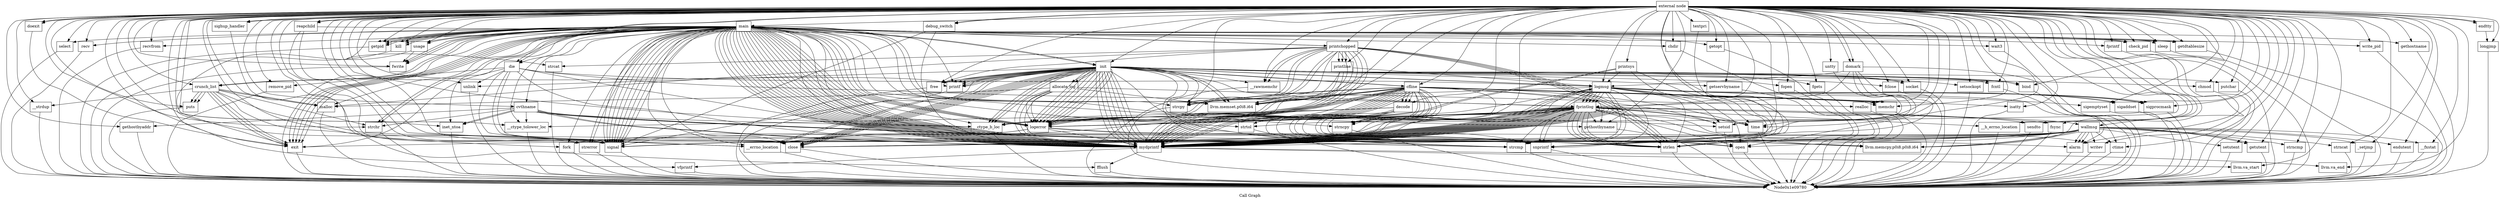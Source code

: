 digraph "Call Graph" {
	label="Call Graph";

	Node0x1e09750 [shape=record,label="{external node}"];
	Node0x1e09750 -> Node0x1e097b0;
	Node0x1e09750 -> Node0x1e09810;
	Node0x1e09750 -> Node0x1e09870;
	Node0x1e09750 -> Node0x1e09840;
	Node0x1e09750 -> Node0x1e098a0;
	Node0x1e09750 -> Node0x1d7d6b0;
	Node0x1e09750 -> Node0x1d7ac80;
	Node0x1e09750 -> Node0x1e3b410;
	Node0x1e09750 -> Node0x1e88a70;
	Node0x1e09750 -> Node0x1d99970;
	Node0x1e09750 -> Node0x1d83910;
	Node0x1e09750 -> Node0x1e0a140;
	Node0x1e09750 -> Node0x1e0a140;
	Node0x1e09750 -> Node0x1d83940;
	Node0x1e09750 -> Node0x1d7ad60;
	Node0x1e09750 -> Node0x1d7ae20;
	Node0x1e09750 -> Node0x1d7ae90;
	Node0x1e09750 -> Node0x1e09d50;
	Node0x1e09750 -> Node0x1d7b4b0;
	Node0x1e09750 -> Node0x1d7b520;
	Node0x1e09750 -> Node0x1d7b550;
	Node0x1e09750 -> Node0x1d7b070;
	Node0x1e09750 -> Node0x1d7c400;
	Node0x1e09750 -> Node0x1d7c470;
	Node0x1e09750 -> Node0x1d7c4e0;
	Node0x1e09750 -> Node0x1d86010;
	Node0x1e09750 -> Node0x1d86080;
	Node0x1e09750 -> Node0x1d850d0;
	Node0x1e09750 -> Node0x1d850d0;
	Node0x1e09750 -> Node0x1d7b9c0;
	Node0x1e09750 -> Node0x1d7ba30;
	Node0x1e09750 -> Node0x1d7baa0;
	Node0x1e09750 -> Node0x1d851b0;
	Node0x1e09750 -> Node0x1d85220;
	Node0x1e09750 -> Node0x1d7aab0;
	Node0x1e09750 -> Node0x1d7ab20;
	Node0x1e09750 -> Node0x1d7ab90;
	Node0x1e09750 -> Node0x1d7ac00;
	Node0x1e09750 -> Node0x1d7d010;
	Node0x1e09750 -> Node0x1d7d080;
	Node0x1e09750 -> Node0x1e099e0;
	Node0x1e09750 -> Node0x1d7d0f0;
	Node0x1e09750 -> Node0x1e09900;
	Node0x1e09750 -> Node0x1e09a50;
	Node0x1e09750 -> Node0x1d7af40;
	Node0x1e09750 -> Node0x1e0a4b0;
	Node0x1e09750 -> Node0x1e0b5c0;
	Node0x1e09750 -> Node0x1e0b630;
	Node0x1e09750 -> Node0x1e0b6a0;
	Node0x1e09750 -> Node0x1e0a2a0;
	Node0x1e09750 -> Node0x1e0ce20;
	Node0x1e09750 -> Node0x1e0cf30;
	Node0x1e09750 -> Node0x1e0cc10;
	Node0x1e09750 -> Node0x1e0cd10;
	Node0x1e09750 -> Node0x1e0cc80;
	Node0x1e09750 -> Node0x1e0ce90;
	Node0x1e09750 -> Node0x1e0cf00;
	Node0x1e09750 -> Node0x1e0cd80;
	Node0x1e09750 -> Node0x1e0a270;
	Node0x1e09750 -> Node0x1e0b760;
	Node0x1e09750 -> Node0x1e0cdf0;
	Node0x1e09750 -> Node0x1e0d660;
	Node0x1e09750 -> Node0x1e0d710;
	Node0x1e09750 -> Node0x1e0d780;
	Node0x1e09750 -> Node0x1e0d7f0;
	Node0x1e09750 -> Node0x1e0d860;
	Node0x1e09750 -> Node0x1e0dcf0;
	Node0x1e09750 -> Node0x1e0dcf0;
	Node0x1e09750 -> Node0x1e0dd60;
	Node0x1e09750 -> Node0x1e0d9c0;
	Node0x1e09750 -> Node0x1e0d9f0;
	Node0x1e09750 -> Node0x1e0de20;
	Node0x1e09750 -> Node0x1e0db30;
	Node0x1e09750 -> Node0x1e0dba0;
	Node0x1e09750 -> Node0x1e0dc80;
	Node0x1e09750 -> Node0x1e0c1e0;
	Node0x1e09750 -> Node0x1e0c1e0;
	Node0x1e09750 -> Node0x1e0c280;
	Node0x1e09750 -> Node0x1e0b7d0;
	Node0x1e09750 -> Node0x1e0c400;
	Node0x1e09750 -> Node0x1e0c400;
	Node0x1e09750 -> Node0x1e0c430;
	Node0x1e09750 -> Node0x1e0c430;
	Node0x1e09750 -> Node0x1e0a360;
	Node0x1e09750 -> Node0x1e0b980;
	Node0x1e09750 -> Node0x1d85140;
	Node0x1e09750 -> Node0x1e0f6d0;
	Node0x1e09750 -> Node0x1e0f810;
	Node0x1e09750 -> Node0x1e0f980;
	Node0x1e09750 -> Node0x1e0f9f0;
	Node0x1e09750 -> Node0x1e0fa30;
	Node0x1e09750 -> Node0x1e0fe20;
	Node0x1e09750 -> Node0x1e10860;
	Node0x1e09750 -> Node0x1e109b0;
	Node0x1e09750 -> Node0x1e109b0;
	Node0x1e09750 -> Node0x1e0fd60;
	Node0x1e09750 -> Node0x1e09ae0;
	Node0x1e09750 -> Node0x1d7d2e0;
	Node0x1e09750 -> Node0x1e09b10;
	Node0x1e09750 -> Node0x1e0a070;
	Node0x1e09750 -> Node0x1e0faa0;
	Node0x1e09750 -> Node0x1e0fbf0;
	Node0x1e09750 -> Node0x1e0fc60;
	Node0x1e09750 -> Node0x1e0fb10;
	Node0x1e09750 -> Node0x1e0fb80;
	Node0x1e09750 -> Node0x1e0dc10;
	Node0x1e09750 -> Node0x1d7dca0;
	Node0x1e09750 -> Node0x1e09930;
	Node0x1e09750 -> Node0x1e098d0;
	Node0x1e09750 -> Node0x1e0ffc0;
	Node0x1e09750 -> Node0x1e0fcd0;
	Node0x1d7ab20 [shape=record,label="{recv}"];
	Node0x1d7ab20 -> Node0x1e09780;
	Node0x1d7aab0 [shape=record,label="{llvm.memset.p0i8.i64}"];
	Node0x1d85220 [shape=record,label="{select}"];
	Node0x1d85220 -> Node0x1e09780;
	Node0x1d7ab90 [shape=record,label="{printchopped}"];
	Node0x1d7ab90 -> Node0x1dbb540;
	Node0x1d7ab90 -> Node0x1dbb540;
	Node0x1d7ab90 -> Node0x1d7b550;
	Node0x1d7ab90 -> Node0x1e0a4b0;
	Node0x1d7ab90 -> Node0x1e09900;
	Node0x1d7ab90 -> Node0x1e09900;
	Node0x1d7ab90 -> Node0x1d7baa0;
	Node0x1d7ab90 -> Node0x1e0b5c0;
	Node0x1d7ab90 -> Node0x1dbb540;
	Node0x1d7ab90 -> Node0x1dbb540;
	Node0x1d7ab90 -> Node0x1e0b630;
	Node0x1d7ab90 -> Node0x1e0b5c0;
	Node0x1d7ab90 -> Node0x1e09900;
	Node0x1d7ab90 -> Node0x1e0b6a0;
	Node0x1d7ab90 -> Node0x1e09900;
	Node0x1d7ab90 -> Node0x1d7ba30;
	Node0x1d7ab90 -> Node0x1d7baa0;
	Node0x1d7ab90 -> Node0x1d7b550;
	Node0x1d7ab90 -> Node0x1dbb540;
	Node0x1d7ab90 -> Node0x1d7aab0;
	Node0x1d7ab90 -> Node0x1e0b6a0;
	Node0x1d7ab90 -> Node0x1e0b5c0;
	Node0x1d7ac00 [shape=record,label="{strerror}"];
	Node0x1d7ac00 -> Node0x1e09780;
	Node0x1d7d010 [shape=record,label="{recvfrom}"];
	Node0x1d7d010 -> Node0x1e09780;
	Node0x1d7d080 [shape=record,label="{inet_ntoa}"];
	Node0x1d7d080 -> Node0x1e09780;
	Node0x1e099e0 [shape=record,label="{llvm.memcpy.p0i8.p0i8.i64}"];
	Node0x1d7d0f0 [shape=record,label="{cvthname}"];
	Node0x1d7d0f0 -> Node0x1dbb540;
	Node0x1d7d0f0 -> Node0x1e0b7d0;
	Node0x1d7d0f0 -> Node0x1d7d080;
	Node0x1d7d0f0 -> Node0x1dbb540;
	Node0x1d7d0f0 -> Node0x1d7d080;
	Node0x1d7d0f0 -> Node0x1d86010;
	Node0x1d7d0f0 -> Node0x1d86080;
	Node0x1d7d0f0 -> Node0x1d7c400;
	Node0x1d7d0f0 -> Node0x1e0b760;
	Node0x1d7d0f0 -> Node0x1e0b760;
	Node0x1d7d0f0 -> Node0x1e0b760;
	Node0x1e09900 [shape=record,label="{strlen}"];
	Node0x1e09900 -> Node0x1e09780;
	Node0x1e09a50 [shape=record,label="{__strdup}"];
	Node0x1e09a50 -> Node0x1e09780;
	Node0x1d7af40 [shape=record,label="{setsid}"];
	Node0x1d7af40 -> Node0x1e09780;
	Node0x1e0a4b0 [shape=record,label="{free}"];
	Node0x1e0a4b0 -> Node0x1e09780;
	Node0x1e0b5c0 [shape=record,label="{printline}"];
	Node0x1e0b5c0 -> Node0x1d86010;
	Node0x1e0b5c0 -> Node0x1d86010;
	Node0x1e0b5c0 -> Node0x1d7aab0;
	Node0x1e0b5c0 -> Node0x1e0a2a0;
	Node0x1e0b630 [shape=record,label="{strcat}"];
	Node0x1e0b630 -> Node0x1e09780;
	Node0x1e0b6a0 [shape=record,label="{__rawmemchr}"];
	Node0x1e0b6a0 -> Node0x1e09780;
	Node0x1e0a2a0 [shape=record,label="{logmsg}"];
	Node0x1e0a2a0 -> Node0x1d7c4e0;
	Node0x1e0a2a0 -> Node0x1dbb540;
	Node0x1e0a2a0 -> Node0x1e0cc10;
	Node0x1e0a2a0 -> Node0x1e0cd10;
	Node0x1e0a2a0 -> Node0x1e0cd10;
	Node0x1e0a2a0 -> Node0x1e0cc80;
	Node0x1e0a2a0 -> Node0x1e09900;
	Node0x1e0a2a0 -> Node0x1e0ce90;
	Node0x1e0a2a0 -> Node0x1e0cf00;
	Node0x1e0a2a0 -> Node0x1e0cd80;
	Node0x1e0a2a0 -> Node0x1d7af40;
	Node0x1e0a2a0 -> Node0x1e0a270;
	Node0x1e0a2a0 -> Node0x1d7ae90;
	Node0x1e0a2a0 -> Node0x1e0cc80;
	Node0x1e0a2a0 -> Node0x1e0b760;
	Node0x1e0a2a0 -> Node0x1e0b760;
	Node0x1e0a2a0 -> Node0x1e0cdf0;
	Node0x1e0a2a0 -> Node0x1dbb540;
	Node0x1e0a2a0 -> Node0x1e0a270;
	Node0x1e0a2a0 -> Node0x1e0a270;
	Node0x1e0a2a0 -> Node0x1e0cdf0;
	Node0x1e0a2a0 -> Node0x1e0cdf0;
	Node0x1e0a2a0 -> Node0x1d7b550;
	Node0x1e0a2a0 -> Node0x1e0a270;
	Node0x1e0a2a0 -> Node0x1e0a270;
	Node0x1e0a2a0 -> Node0x1e0cc80;
	Node0x1e0ce20 [shape=record,label="{printsys}"];
	Node0x1e0ce20 -> Node0x1d7c4e0;
	Node0x1e0ce20 -> Node0x1e09900;
	Node0x1e0ce20 -> Node0x1d86010;
	Node0x1e0ce20 -> Node0x1d86010;
	Node0x1e0ce20 -> Node0x1e0a2a0;
	Node0x1e0cf30 [shape=record,label="{textpri}"];
	Node0x1e0cf30 -> Node0x1d7c4e0;
	Node0x1e0cc10 [shape=record,label="{sigemptyset}"];
	Node0x1e0cc10 -> Node0x1e09780;
	Node0x1e0cd10 [shape=record,label="{sigaddset}"];
	Node0x1e0cd10 -> Node0x1e09780;
	Node0x1e0cc80 [shape=record,label="{sigprocmask}"];
	Node0x1e0cc80 -> Node0x1e09780;
	Node0x1e0ce90 [shape=record,label="{time}"];
	Node0x1e0ce90 -> Node0x1e09780;
	Node0x1e0cf00 [shape=record,label="{ctime}"];
	Node0x1e0cf00 -> Node0x1e09780;
	Node0x1e0cd80 [shape=record,label="{open}"];
	Node0x1e0cd80 -> Node0x1e09780;
	Node0x1e0a270 [shape=record,label="{fprintlog}"];
	Node0x1e0a270 -> Node0x1dbb540;
	Node0x1e0a270 -> Node0x1e09900;
	Node0x1e0a270 -> Node0x1e09900;
	Node0x1e0a270 -> Node0x1d7c4e0;
	Node0x1e0a270 -> Node0x1e09900;
	Node0x1e0a270 -> Node0x1dbb540;
	Node0x1e0a270 -> Node0x1dbb540;
	Node0x1e0a270 -> Node0x1e0ce90;
	Node0x1e0a270 -> Node0x1dbb540;
	Node0x1e0a270 -> Node0x1dbb540;
	Node0x1e0a270 -> Node0x1dbb540;
	Node0x1e0a270 -> Node0x1dbb540;
	Node0x1e0a270 -> Node0x1e0ce90;
	Node0x1e0a270 -> Node0x1dbb540;
	Node0x1e0a270 -> Node0x1d7c470;
	Node0x1e0a270 -> Node0x1e0d660;
	Node0x1e0a270 -> Node0x1dbb540;
	Node0x1e0a270 -> Node0x1dbb540;
	Node0x1e0a270 -> Node0x1dbb540;
	Node0x1e0a270 -> Node0x1dbb540;
	Node0x1e0a270 -> Node0x1dbb540;
	Node0x1e0a270 -> Node0x1e099e0;
	Node0x1e0a270 -> Node0x1dbb540;
	Node0x1e0a270 -> Node0x1dbb540;
	Node0x1e0a270 -> Node0x1e09900;
	Node0x1e0a270 -> Node0x1e0b760;
	Node0x1e0a270 -> Node0x1dbb540;
	Node0x1e0a270 -> Node0x1d7c4e0;
	Node0x1e0a270 -> Node0x1e09900;
	Node0x1e0a270 -> Node0x1e0d710;
	Node0x1e0a270 -> Node0x1d851b0;
	Node0x1e0a270 -> Node0x1d7ac00;
	Node0x1e0a270 -> Node0x1dbb540;
	Node0x1e0a270 -> Node0x1d7baa0;
	Node0x1e0a270 -> Node0x1dbb540;
	Node0x1e0a270 -> Node0x1dbb540;
	Node0x1e0a270 -> Node0x1e0d780;
	Node0x1e0a270 -> Node0x1d851b0;
	Node0x1e0a270 -> Node0x1d7ae90;
	Node0x1e0a270 -> Node0x1e0cd80;
	Node0x1e0a270 -> Node0x1d7baa0;
	Node0x1e0a270 -> Node0x1d7af40;
	Node0x1e0a270 -> Node0x1d7baa0;
	Node0x1e0a270 -> Node0x1e0d7f0;
	Node0x1e0a270 -> Node0x1dbb540;
	Node0x1e0a270 -> Node0x1e0d860;
	Node0x1e0b760 [shape=record,label="{strcmp}"];
	Node0x1e0b760 -> Node0x1e09780;
	Node0x1e0cdf0 [shape=record,label="{strncpy}"];
	Node0x1e0cdf0 -> Node0x1e09780;
	Node0x1e0d660 [shape=record,label="{__h_errno_location}"];
	Node0x1e0d660 -> Node0x1e09780;
	Node0x1e0d710 [shape=record,label="{sendto}"];
	Node0x1e0d710 -> Node0x1e09780;
	Node0x1e0d780 [shape=record,label="{writev}"];
	Node0x1e0d780 -> Node0x1e09780;
	Node0x1e0d7f0 [shape=record,label="{fsync}"];
	Node0x1e0d7f0 -> Node0x1e09780;
	Node0x1e0d860 [shape=record,label="{wallmsg}"];
	Node0x1e0d860 -> Node0x1e0d9c0;
	Node0x1e0d860 -> Node0x1d83940;
	Node0x1e0d860 -> Node0x1d83910;
	Node0x1e0d860 -> Node0x1d7b9c0;
	Node0x1e0d860 -> Node0x1e0cf00;
	Node0x1e0d860 -> Node0x1d7c4e0;
	Node0x1e0d860 -> Node0x1e09900;
	Node0x1e0d860 -> Node0x1e0d9f0;
	Node0x1e0d860 -> Node0x1e099e0;
	Node0x1e0d860 -> Node0x1e0b760;
	Node0x1e0d860 -> Node0x1e0de20;
	Node0x1e0d860 -> Node0x1e099e0;
	Node0x1e0d860 -> Node0x1e0db30;
	Node0x1e0d860 -> Node0x1e0dba0;
	Node0x1e0d860 -> Node0x1d83910;
	Node0x1e0d860 -> Node0x1d7b9c0;
	Node0x1e0d860 -> Node0x1e0cd80;
	Node0x1e0d860 -> Node0x1e0dc10;
	Node0x1e0d860 -> Node0x1e0d780;
	Node0x1e0d860 -> Node0x1d7ae90;
	Node0x1e0d860 -> Node0x1d7b9c0;
	Node0x1e0d860 -> Node0x1e0d9f0;
	Node0x1e0d860 -> Node0x1e3b410;
	Node0x1e0d860 -> Node0x1e0dc80;
	Node0x1e0dcf0 [shape=record,label="{endtty}"];
	Node0x1e0dcf0 -> Node0x1e0dd60;
	Node0x1e097b0 [shape=record,label="{main}"];
	Node0x1e097b0 -> Node0x1e09810;
	Node0x1e097b0 -> Node0x1e09870;
	Node0x1e097b0 -> Node0x1e09840;
	Node0x1e097b0 -> Node0x1e098a0;
	Node0x1e097b0 -> Node0x1e098d0;
	Node0x1e097b0 -> Node0x1d7d6b0;
	Node0x1e097b0 -> Node0x1d7dca0;
	Node0x1e097b0 -> Node0x1e098d0;
	Node0x1e097b0 -> Node0x1d7d6b0;
	Node0x1e097b0 -> Node0x1d7ac80;
	Node0x1e097b0 -> Node0x1e3b410;
	Node0x1e097b0 -> Node0x1e88a70;
	Node0x1e097b0 -> Node0x1e88a70;
	Node0x1e097b0 -> Node0x1dbb540;
	Node0x1e097b0 -> Node0x1d99970;
	Node0x1e097b0 -> Node0x1d83910;
	Node0x1e097b0 -> Node0x1d83940;
	Node0x1e097b0 -> Node0x1d7ad60;
	Node0x1e097b0 -> Node0x1e3b410;
	Node0x1e097b0 -> Node0x1d83910;
	Node0x1e097b0 -> Node0x1d7ae20;
	Node0x1e097b0 -> Node0x1d7ae90;
	Node0x1e097b0 -> Node0x1d7af40;
	Node0x1e097b0 -> Node0x1e098d0;
	Node0x1e097b0 -> Node0x1e3b410;
	Node0x1e097b0 -> Node0x1dbb540;
	Node0x1e097b0 -> Node0x1d99970;
	Node0x1e097b0 -> Node0x1d7b4b0;
	Node0x1e097b0 -> Node0x1dbb540;
	Node0x1e097b0 -> Node0x1e09810;
	Node0x1e097b0 -> Node0x1d7b520;
	Node0x1e097b0 -> Node0x1e3b410;
	Node0x1e097b0 -> Node0x1dbb540;
	Node0x1e097b0 -> Node0x1e09810;
	Node0x1e097b0 -> Node0x1d7b520;
	Node0x1e097b0 -> Node0x1e3b410;
	Node0x1e097b0 -> Node0x1d7b550;
	Node0x1e097b0 -> Node0x1d7b070;
	Node0x1e097b0 -> Node0x1d7c400;
	Node0x1e097b0 -> Node0x1d7c470;
	Node0x1e097b0 -> Node0x1d7c4e0;
	Node0x1e097b0 -> Node0x1d7c400;
	Node0x1e097b0 -> Node0x1d86010;
	Node0x1e097b0 -> Node0x1d86080;
	Node0x1e097b0 -> Node0x1d83910;
	Node0x1e097b0 -> Node0x1d83910;
	Node0x1e097b0 -> Node0x1d83910;
	Node0x1e097b0 -> Node0x1d83910;
	Node0x1e097b0 -> Node0x1d83910;
	Node0x1e097b0 -> Node0x1d83910;
	Node0x1e097b0 -> Node0x1d83910;
	Node0x1e097b0 -> Node0x1d7b9c0;
	Node0x1e097b0 -> Node0x1d7ae20;
	Node0x1e097b0 -> Node0x1dbb540;
	Node0x1e097b0 -> Node0x1d7ba30;
	Node0x1e097b0 -> Node0x1d7baa0;
	Node0x1e097b0 -> Node0x1e09810;
	Node0x1e097b0 -> Node0x1d7b520;
	Node0x1e097b0 -> Node0x1d850d0;
	Node0x1e097b0 -> Node0x1dbb540;
	Node0x1e097b0 -> Node0x1d85140;
	Node0x1e097b0 -> Node0x1dbb540;
	Node0x1e097b0 -> Node0x1e09810;
	Node0x1e097b0 -> Node0x1d7b520;
	Node0x1e097b0 -> Node0x1d851b0;
	Node0x1e097b0 -> Node0x1e09780;
	Node0x1e097b0 -> Node0x1dbb540;
	Node0x1e097b0 -> Node0x1dbb540;
	Node0x1e097b0 -> Node0x1dbb540;
	Node0x1e097b0 -> Node0x1dbb540;
	Node0x1e097b0 -> Node0x1d85220;
	Node0x1e097b0 -> Node0x1dbb540;
	Node0x1e097b0 -> Node0x1d85140;
	Node0x1e097b0 -> Node0x1dbb540;
	Node0x1e097b0 -> Node0x1d7baa0;
	Node0x1e097b0 -> Node0x1dbb540;
	Node0x1e097b0 -> Node0x1dbb540;
	Node0x1e097b0 -> Node0x1dbb540;
	Node0x1e097b0 -> Node0x1dbb540;
	Node0x1e097b0 -> Node0x1d7aab0;
	Node0x1e097b0 -> Node0x1d7ab20;
	Node0x1e097b0 -> Node0x1dbb540;
	Node0x1e097b0 -> Node0x1d7ab90;
	Node0x1e097b0 -> Node0x1d7ac00;
	Node0x1e097b0 -> Node0x1dbb540;
	Node0x1e097b0 -> Node0x1d7baa0;
	Node0x1e097b0 -> Node0x1d7aab0;
	Node0x1e097b0 -> Node0x1d7d010;
	Node0x1e097b0 -> Node0x1d7d080;
	Node0x1e097b0 -> Node0x1dbb540;
	Node0x1e097b0 -> Node0x1d7d0f0;
	Node0x1e097b0 -> Node0x1d7ab90;
	Node0x1e097b0 -> Node0x1d7ac00;
	Node0x1e097b0 -> Node0x1dbb540;
	Node0x1e097b0 -> Node0x1d7baa0;
	Node0x1e097b0 -> Node0x1d7ad60;
	Node0x1e09810 [shape=record,label="{getpid}"];
	Node0x1e09810 -> Node0x1e09780;
	Node0x1e09870 [shape=record,label="{chdir}"];
	Node0x1e09870 -> Node0x1e09780;
	Node0x1e09840 [shape=record,label="{getopt}"];
	Node0x1e09840 -> Node0x1e09780;
	Node0x1e098a0 [shape=record,label="{fprintf}"];
	Node0x1e098a0 -> Node0x1e09780;
	Node0x1d7d6b0 [shape=record,label="{crunch_list}"];
	Node0x1d7d6b0 -> Node0x1e09900;
	Node0x1d7d6b0 -> Node0x1d7ba30;
	Node0x1d7d6b0 -> Node0x1e09930;
	Node0x1d7d6b0 -> Node0x1e3b410;
	Node0x1d7d6b0 -> Node0x1d7c400;
	Node0x1d7d6b0 -> Node0x1d7ba30;
	Node0x1d7d6b0 -> Node0x1e09930;
	Node0x1d7d6b0 -> Node0x1e3b410;
	Node0x1d7d6b0 -> Node0x1e099e0;
	Node0x1d7d6b0 -> Node0x1e09a50;
	Node0x1d7d6b0 -> Node0x1e09930;
	Node0x1d7d6b0 -> Node0x1e3b410;
	Node0x1d7ac80 [shape=record,label="{printf}"];
	Node0x1d7ac80 -> Node0x1e09780;
	Node0x1e3b410 [shape=record,label="{exit}"];
	Node0x1e3b410 -> Node0x1e09780;
	Node0x1e88a70 [shape=record,label="{usage}"];
	Node0x1e88a70 -> Node0x1e098d0;
	Node0x1e88a70 -> Node0x1e3b410;
	Node0x1dbb540 [shape=record,label="{mydprintf}"];
	Node0x1dbb540 -> Node0x1e09ae0;
	Node0x1dbb540 -> Node0x1d7d2e0;
	Node0x1dbb540 -> Node0x1e09b10;
	Node0x1dbb540 -> Node0x1e0a070;
	Node0x1d99970 [shape=record,label="{check_pid}"];
	Node0x1d99970 -> Node0x1e09780;
	Node0x1d83910 [shape=record,label="{signal}"];
	Node0x1d83910 -> Node0x1e09780;
	Node0x1e0a140 [shape=record,label="{doexit}"];
	Node0x1e0a140 -> Node0x1e3b410;
	Node0x1d83940 [shape=record,label="{fork}"];
	Node0x1d83940 -> Node0x1e09780;
	Node0x1d7ad60 [shape=record,label="{sleep}"];
	Node0x1d7ad60 -> Node0x1e09780;
	Node0x1d7ae20 [shape=record,label="{getdtablesize}"];
	Node0x1d7ae20 -> Node0x1e09780;
	Node0x1d7ae90 [shape=record,label="{close}"];
	Node0x1d7ae90 -> Node0x1e09780;
	Node0x1e09d50 [shape=record,label="{untty}"];
	Node0x1e09d50 -> Node0x1d7af40;
	Node0x1d7b4b0 [shape=record,label="{write_pid}"];
	Node0x1d7b4b0 -> Node0x1e09780;
	Node0x1d7b520 [shape=record,label="{kill}"];
	Node0x1d7b520 -> Node0x1e09780;
	Node0x1d7b550 [shape=record,label="{strcpy}"];
	Node0x1d7b550 -> Node0x1e09780;
	Node0x1d7b070 [shape=record,label="{gethostname}"];
	Node0x1d7b070 -> Node0x1e09780;
	Node0x1d7c400 [shape=record,label="{strchr}"];
	Node0x1d7c400 -> Node0x1e09780;
	Node0x1d7c470 [shape=record,label="{gethostbyname}"];
	Node0x1d7c470 -> Node0x1e09780;
	Node0x1d7c4e0 [shape=record,label="{snprintf}"];
	Node0x1d7c4e0 -> Node0x1e09780;
	Node0x1d86010 [shape=record,label="{__ctype_b_loc}"];
	Node0x1d86010 -> Node0x1e09780;
	Node0x1d86080 [shape=record,label="{__ctype_tolower_loc}"];
	Node0x1d86080 -> Node0x1e09780;
	Node0x1d850d0 [shape=record,label="{die}"];
	Node0x1d850d0 -> Node0x1e0a270;
	Node0x1d850d0 -> Node0x1dbb540;
	Node0x1d850d0 -> Node0x1d7c4e0;
	Node0x1d850d0 -> Node0x1d851b0;
	Node0x1d850d0 -> Node0x1e0a2a0;
	Node0x1d850d0 -> Node0x1d7ae90;
	Node0x1d850d0 -> Node0x1d7ae90;
	Node0x1d850d0 -> Node0x1e0a360;
	Node0x1d850d0 -> Node0x1e0b980;
	Node0x1d850d0 -> Node0x1e3b410;
	Node0x1d7b9c0 [shape=record,label="{alarm}"];
	Node0x1d7b9c0 -> Node0x1e09780;
	Node0x1d7ba30 [shape=record,label="{malloc}"];
	Node0x1d7ba30 -> Node0x1e09780;
	Node0x1d7baa0 [shape=record,label="{logerror}"];
	Node0x1d7baa0 -> Node0x1dbb540;
	Node0x1d7baa0 -> Node0x1d851b0;
	Node0x1d7baa0 -> Node0x1d7c4e0;
	Node0x1d7baa0 -> Node0x1d7ac00;
	Node0x1d7baa0 -> Node0x1d7c4e0;
	Node0x1d7baa0 -> Node0x1e0a2a0;
	Node0x1d851b0 [shape=record,label="{__errno_location}"];
	Node0x1d851b0 -> Node0x1e09780;
	Node0x1e0dd60 [shape=record,label="{longjmp}"];
	Node0x1e0dd60 -> Node0x1e09780;
	Node0x1e0d9c0 [shape=record,label="{setutent}"];
	Node0x1e0d9c0 -> Node0x1e09780;
	Node0x1e0d9f0 [shape=record,label="{getutent}"];
	Node0x1e0d9f0 -> Node0x1e09780;
	Node0x1e0de20 [shape=record,label="{strncmp}"];
	Node0x1e0de20 -> Node0x1e09780;
	Node0x1e0db30 [shape=record,label="{strncat}"];
	Node0x1e0db30 -> Node0x1e09780;
	Node0x1e0dba0 [shape=record,label="{_setjmp}"];
	Node0x1e0dba0 -> Node0x1e09780;
	Node0x1e0dc80 [shape=record,label="{endutent}"];
	Node0x1e0dc80 -> Node0x1e09780;
	Node0x1e0c1e0 [shape=record,label="{reapchild}"];
	Node0x1e0c1e0 -> Node0x1d851b0;
	Node0x1e0c1e0 -> Node0x1e0c280;
	Node0x1e0c1e0 -> Node0x1d83910;
	Node0x1e0c280 [shape=record,label="{wait3}"];
	Node0x1e0c280 -> Node0x1e09780;
	Node0x1e0b7d0 [shape=record,label="{gethostbyaddr}"];
	Node0x1e0b7d0 -> Node0x1e09780;
	Node0x1e0c400 [shape=record,label="{domark}"];
	Node0x1e0c400 -> Node0x1e0ce90;
	Node0x1e0c400 -> Node0x1e0a2a0;
	Node0x1e0c400 -> Node0x1dbb540;
	Node0x1e0c400 -> Node0x1e0a270;
	Node0x1e0c400 -> Node0x1d83910;
	Node0x1e0c400 -> Node0x1d7b9c0;
	Node0x1e0c430 [shape=record,label="{debug_switch}"];
	Node0x1e0c430 -> Node0x1dbb540;
	Node0x1e0c430 -> Node0x1d83910;
	Node0x1e0a360 [shape=record,label="{unlink}"];
	Node0x1e0a360 -> Node0x1e09780;
	Node0x1e0b980 [shape=record,label="{remove_pid}"];
	Node0x1e0b980 -> Node0x1e09780;
	Node0x1d85140 [shape=record,label="{init}"];
	Node0x1d85140 -> Node0x1e0f6d0;
	Node0x1d85140 -> Node0x1d851b0;
	Node0x1d85140 -> Node0x1d7baa0;
	Node0x1d85140 -> Node0x1d7baa0;
	Node0x1d85140 -> Node0x1d7baa0;
	Node0x1d85140 -> Node0x1dbb540;
	Node0x1d85140 -> Node0x1dbb540;
	Node0x1d85140 -> Node0x1e0a270;
	Node0x1d85140 -> Node0x1d7ae90;
	Node0x1d85140 -> Node0x1e0a4b0;
	Node0x1d85140 -> Node0x1e0f810;
	Node0x1d85140 -> Node0x1dbb540;
	Node0x1d85140 -> Node0x1e0f910;
	Node0x1d85140 -> Node0x1e0f980;
	Node0x1d85140 -> Node0x1e0f9f0;
	Node0x1d85140 -> Node0x1d86010;
	Node0x1d85140 -> Node0x1d86010;
	Node0x1d85140 -> Node0x1d7b550;
	Node0x1d85140 -> Node0x1e0b6a0;
	Node0x1d85140 -> Node0x1d86010;
	Node0x1d85140 -> Node0x1e0f910;
	Node0x1d85140 -> Node0x1e0f980;
	Node0x1d85140 -> Node0x1e0fa30;
	Node0x1d85140 -> Node0x1e0a360;
	Node0x1d85140 -> Node0x1d7aab0;
	Node0x1d85140 -> Node0x1e0cdf0;
	Node0x1d85140 -> Node0x1e0faa0;
	Node0x1d85140 -> Node0x1e09900;
	Node0x1d85140 -> Node0x1e0fb10;
	Node0x1d85140 -> Node0x1e0fb80;
	Node0x1d85140 -> Node0x1d7c4e0;
	Node0x1d85140 -> Node0x1d7baa0;
	Node0x1d85140 -> Node0x1d851b0;
	Node0x1d85140 -> Node0x1dbb540;
	Node0x1d85140 -> Node0x1d7ae90;
	Node0x1d85140 -> Node0x1dbb540;
	Node0x1d85140 -> Node0x1e0faa0;
	Node0x1d85140 -> Node0x1d7baa0;
	Node0x1d85140 -> Node0x1d7aab0;
	Node0x1d85140 -> Node0x1e0fbf0;
	Node0x1d85140 -> Node0x1d7baa0;
	Node0x1d85140 -> Node0x1d7ae90;
	Node0x1d85140 -> Node0x1e0fc60;
	Node0x1d85140 -> Node0x1e0fc60;
	Node0x1d85140 -> Node0x1d7baa0;
	Node0x1d85140 -> Node0x1d7ae90;
	Node0x1d85140 -> Node0x1e0fb10;
	Node0x1d85140 -> Node0x1d7baa0;
	Node0x1d85140 -> Node0x1d7ae90;
	Node0x1d85140 -> Node0x1dbb540;
	Node0x1d85140 -> Node0x1d7ae90;
	Node0x1d85140 -> Node0x1d7ac80;
	Node0x1d85140 -> Node0x1d7ac80;
	Node0x1d85140 -> Node0x1d7ac80;
	Node0x1d85140 -> Node0x1d7ac80;
	Node0x1d85140 -> Node0x1d7ac80;
	Node0x1d85140 -> Node0x1d7ac80;
	Node0x1d85140 -> Node0x1d7ac80;
	Node0x1d85140 -> Node0x1d7ac80;
	Node0x1d85140 -> Node0x1e0fcd0;
	Node0x1d85140 -> Node0x1e0a2a0;
	Node0x1d85140 -> Node0x1e0a2a0;
	Node0x1d85140 -> Node0x1d83910;
	Node0x1d85140 -> Node0x1dbb540;
	Node0x1e0f6d0 [shape=record,label="{getservbyname}"];
	Node0x1e0f6d0 -> Node0x1e09780;
	Node0x1e0f810 [shape=record,label="{fopen}"];
	Node0x1e0f810 -> Node0x1e09780;
	Node0x1e0f910 [shape=record,label="{allocate_log}"];
	Node0x1e0f910 -> Node0x1dbb540;
	Node0x1e0f910 -> Node0x1d7ba30;
	Node0x1e0f910 -> Node0x1dbb540;
	Node0x1e0f910 -> Node0x1d7baa0;
	Node0x1e0f910 -> Node0x1e0fd60;
	Node0x1e0f910 -> Node0x1dbb540;
	Node0x1e0f910 -> Node0x1d7baa0;
	Node0x1e0f910 -> Node0x1d7aab0;
	Node0x1e0f980 [shape=record,label="{cfline}"];
	Node0x1e0f980 -> Node0x1dbb540;
	Node0x1e0f980 -> Node0x1d851b0;
	Node0x1e0f980 -> Node0x1d7aab0;
	Node0x1e0f980 -> Node0x1e0ffc0;
	Node0x1e0f980 -> Node0x1e0ffc0;
	Node0x1e0f980 -> Node0x1e0ffc0;
	Node0x1e0f980 -> Node0x1e0fe20;
	Node0x1e0f980 -> Node0x1e0fe20;
	Node0x1e0f980 -> Node0x1d7c4e0;
	Node0x1e0f980 -> Node0x1d7baa0;
	Node0x1e0f980 -> Node0x1e0ffc0;
	Node0x1e0f980 -> Node0x1e0ffc0;
	Node0x1e0f980 -> Node0x1e0fe20;
	Node0x1e0f980 -> Node0x1d7c4e0;
	Node0x1e0f980 -> Node0x1d7baa0;
	Node0x1e0f980 -> Node0x1dbb540;
	Node0x1e0f980 -> Node0x1d7baa0;
	Node0x1e0f980 -> Node0x1d7b550;
	Node0x1e0f980 -> Node0x1dbb540;
	Node0x1e0f980 -> Node0x1d7c470;
	Node0x1e0f980 -> Node0x1e0ce90;
	Node0x1e0f980 -> Node0x1d7aab0;
	Node0x1e0f980 -> Node0x1d7aab0;
	Node0x1e0f980 -> Node0x1e099e0;
	Node0x1e0f980 -> Node0x1d7b550;
	Node0x1e0f980 -> Node0x1dbb540;
	Node0x1e0f980 -> Node0x1e0cd80;
	Node0x1e0f980 -> Node0x1e0cd80;
	Node0x1e0f980 -> Node0x1dbb540;
	Node0x1e0f980 -> Node0x1d7baa0;
	Node0x1e0f980 -> Node0x1e10860;
	Node0x1e0f980 -> Node0x1d7af40;
	Node0x1e0f980 -> Node0x1e09900;
	Node0x1e0f980 -> Node0x1e0b760;
	Node0x1e0f980 -> Node0x1dbb540;
	Node0x1e0f980 -> Node0x1dbb540;
	Node0x1e0f980 -> Node0x1e0cdf0;
	Node0x1e0f9f0 [shape=record,label="{fgets}"];
	Node0x1e0f9f0 -> Node0x1e09780;
	Node0x1e0fa30 [shape=record,label="{fclose}"];
	Node0x1e0fa30 -> Node0x1e09780;
	Node0x1e0fe20 [shape=record,label="{decode}"];
	Node0x1e0fe20 -> Node0x1dbb540;
	Node0x1e0fe20 -> Node0x1d86010;
	Node0x1e0fe20 -> Node0x1dbb540;
	Node0x1e0fe20 -> Node0x1d7dca0;
	Node0x1e0fe20 -> Node0x1e0cdf0;
	Node0x1e0fe20 -> Node0x1d86010;
	Node0x1e0fe20 -> Node0x1d86080;
	Node0x1e0fe20 -> Node0x1e0b760;
	Node0x1e0fe20 -> Node0x1dbb540;
	Node0x1e10860 [shape=record,label="{isatty}"];
	Node0x1e10860 -> Node0x1e09780;
	Node0x1e109b0 [shape=record,label="{sighup_handler}"];
	Node0x1e109b0 -> Node0x1d83910;
	Node0x1e0fd60 [shape=record,label="{realloc}"];
	Node0x1e0fd60 -> Node0x1e09780;
	Node0x1e09ae0 [shape=record,label="{llvm.va_start}"];
	Node0x1d7d2e0 [shape=record,label="{vfprintf}"];
	Node0x1d7d2e0 -> Node0x1e09780;
	Node0x1e09b10 [shape=record,label="{llvm.va_end}"];
	Node0x1e0a070 [shape=record,label="{fflush}"];
	Node0x1e0a070 -> Node0x1e09780;
	Node0x1e0faa0 [shape=record,label="{socket}"];
	Node0x1e0faa0 -> Node0x1e09780;
	Node0x1e0fbf0 [shape=record,label="{setsockopt}"];
	Node0x1e0fbf0 -> Node0x1e09780;
	Node0x1e0fc60 [shape=record,label="{fcntl}"];
	Node0x1e0fc60 -> Node0x1e09780;
	Node0x1e0fb10 [shape=record,label="{bind}"];
	Node0x1e0fb10 -> Node0x1e09780;
	Node0x1e0fb80 [shape=record,label="{chmod}"];
	Node0x1e0fb80 -> Node0x1e09780;
	Node0x1e0dc10 [shape=record,label="{__fxstat}"];
	Node0x1e0dc10 -> Node0x1e09780;
	Node0x1d7dca0 [shape=record,label="{strtol}"];
	Node0x1d7dca0 -> Node0x1e09780;
	Node0x1e09930 [shape=record,label="{puts}"];
	Node0x1e09930 -> Node0x1e09780;
	Node0x1e098d0 [shape=record,label="{fwrite}"];
	Node0x1e098d0 -> Node0x1e09780;
	Node0x1e0ffc0 [shape=record,label="{memchr}"];
	Node0x1e0ffc0 -> Node0x1e09780;
	Node0x1e0fcd0 [shape=record,label="{putchar}"];
	Node0x1e0fcd0 -> Node0x1e09780;
}
